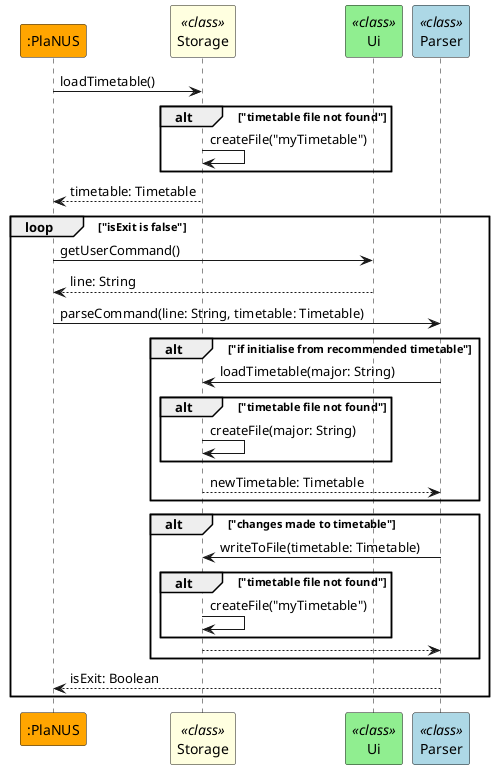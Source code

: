 @startuml

participant ":PlaNUS" #orange
participant Storage << class >> #lightYellow
participant Ui << class >> #lightGreen
participant Parser << class >> #lightBlue

":PlaNUS" -> Storage: loadTimetable()
alt "timetable file not found"
Storage -> Storage: createFile("myTimetable")
end
Storage --> ":PlaNUS": timetable: Timetable
loop "isExit is false"
":PlaNUS" -> Ui: getUserCommand()
Ui --> ":PlaNUS": line: String
":PlaNUS" -> Parser: parseCommand(line: String, timetable: Timetable)
alt "if initialise from recommended timetable"
Parser -> Storage: loadTimetable(major: String)
alt "timetable file not found"
Storage -> Storage: createFile(major: String)
end
Storage --> Parser: newTimetable: Timetable
end
alt "changes made to timetable"
Parser -> Storage: writeToFile(timetable: Timetable)
alt "timetable file not found"
Storage -> Storage: createFile("myTimetable")
end
Storage --> Parser
end
Parser --> ":PlaNUS": isExit: Boolean
end

@enduml